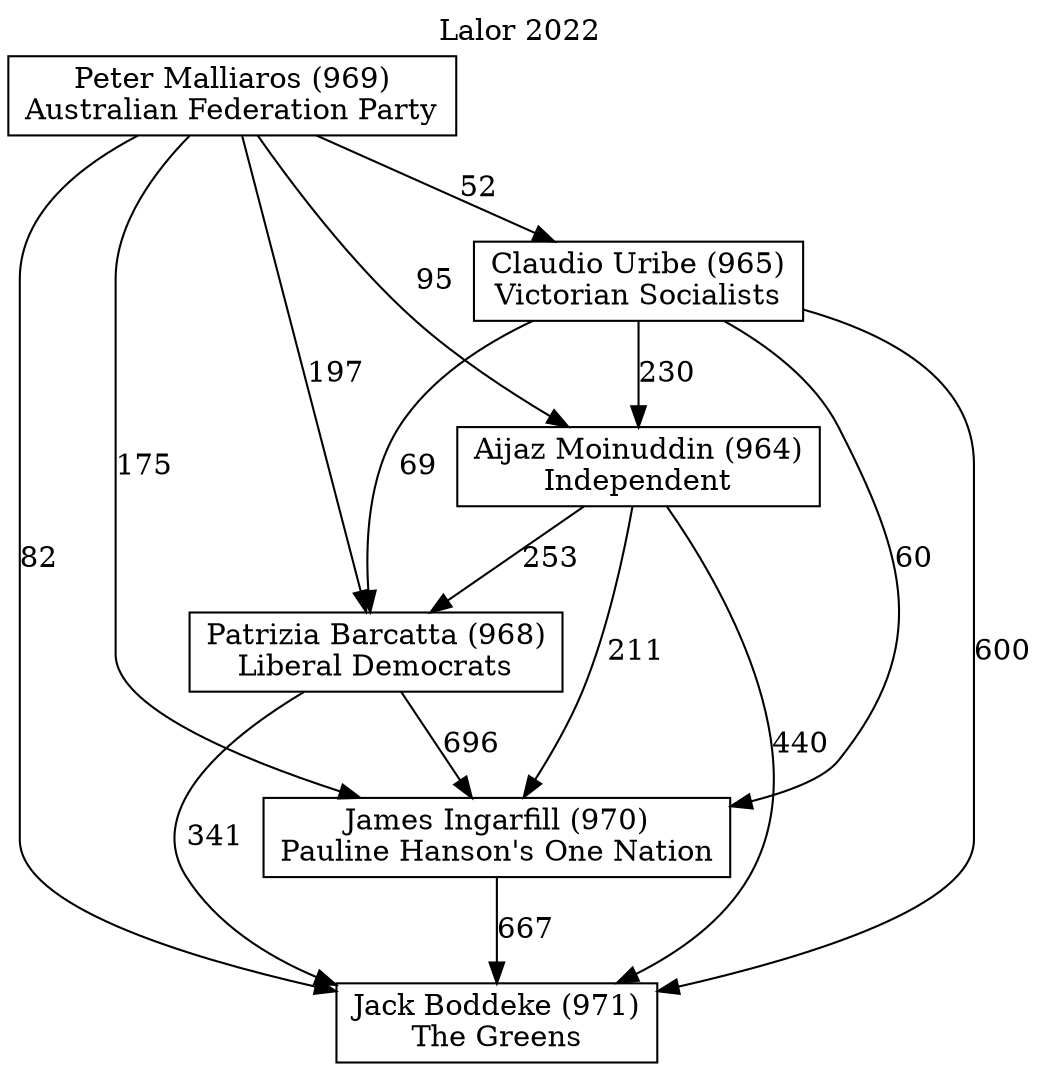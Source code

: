 // House preference flow
digraph "Jack Boddeke (971)_Lalor_2022" {
	graph [label="Lalor 2022" labelloc=t mclimit=10]
	node [shape=box]
	"Claudio Uribe (965)" [label="Claudio Uribe (965)
Victorian Socialists"]
	"Jack Boddeke (971)" [label="Jack Boddeke (971)
The Greens"]
	"Patrizia Barcatta (968)" [label="Patrizia Barcatta (968)
Liberal Democrats"]
	"James Ingarfill (970)" [label="James Ingarfill (970)
Pauline Hanson's One Nation"]
	"Aijaz Moinuddin (964)" [label="Aijaz Moinuddin (964)
Independent"]
	"Peter Malliaros (969)" [label="Peter Malliaros (969)
Australian Federation Party"]
	"Peter Malliaros (969)" -> "Patrizia Barcatta (968)" [label=197]
	"Patrizia Barcatta (968)" -> "James Ingarfill (970)" [label=696]
	"Claudio Uribe (965)" -> "Patrizia Barcatta (968)" [label=69]
	"Aijaz Moinuddin (964)" -> "Patrizia Barcatta (968)" [label=253]
	"Peter Malliaros (969)" -> "Claudio Uribe (965)" [label=52]
	"Patrizia Barcatta (968)" -> "Jack Boddeke (971)" [label=341]
	"Peter Malliaros (969)" -> "Jack Boddeke (971)" [label=82]
	"Peter Malliaros (969)" -> "James Ingarfill (970)" [label=175]
	"Claudio Uribe (965)" -> "Jack Boddeke (971)" [label=600]
	"Aijaz Moinuddin (964)" -> "Jack Boddeke (971)" [label=440]
	"Aijaz Moinuddin (964)" -> "James Ingarfill (970)" [label=211]
	"Peter Malliaros (969)" -> "Aijaz Moinuddin (964)" [label=95]
	"Claudio Uribe (965)" -> "James Ingarfill (970)" [label=60]
	"Claudio Uribe (965)" -> "Aijaz Moinuddin (964)" [label=230]
	"James Ingarfill (970)" -> "Jack Boddeke (971)" [label=667]
}
